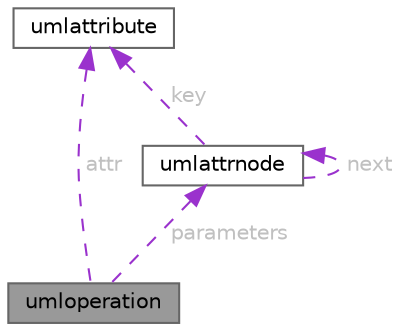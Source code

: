 digraph "umloperation"
{
 // LATEX_PDF_SIZE
  bgcolor="transparent";
  edge [fontname=Helvetica,fontsize=10,labelfontname=Helvetica,labelfontsize=10];
  node [fontname=Helvetica,fontsize=10,shape=box,height=0.2,width=0.4];
  Node1 [label="umloperation",height=0.2,width=0.4,color="gray40", fillcolor="grey60", style="filled", fontcolor="black",tooltip=" "];
  Node2 -> Node1 [dir="back",color="darkorchid3",style="dashed",label=" attr",fontcolor="grey" ];
  Node2 [label="umlattribute",height=0.2,width=0.4,color="gray40", fillcolor="white", style="filled",URL="$structumlattribute.html",tooltip=" "];
  Node3 -> Node1 [dir="back",color="darkorchid3",style="dashed",label=" parameters",fontcolor="grey" ];
  Node3 [label="umlattrnode",height=0.2,width=0.4,color="gray40", fillcolor="white", style="filled",URL="$structumlattrnode.html",tooltip=" "];
  Node2 -> Node3 [dir="back",color="darkorchid3",style="dashed",label=" key",fontcolor="grey" ];
  Node3 -> Node3 [dir="back",color="darkorchid3",style="dashed",label=" next",fontcolor="grey" ];
}
